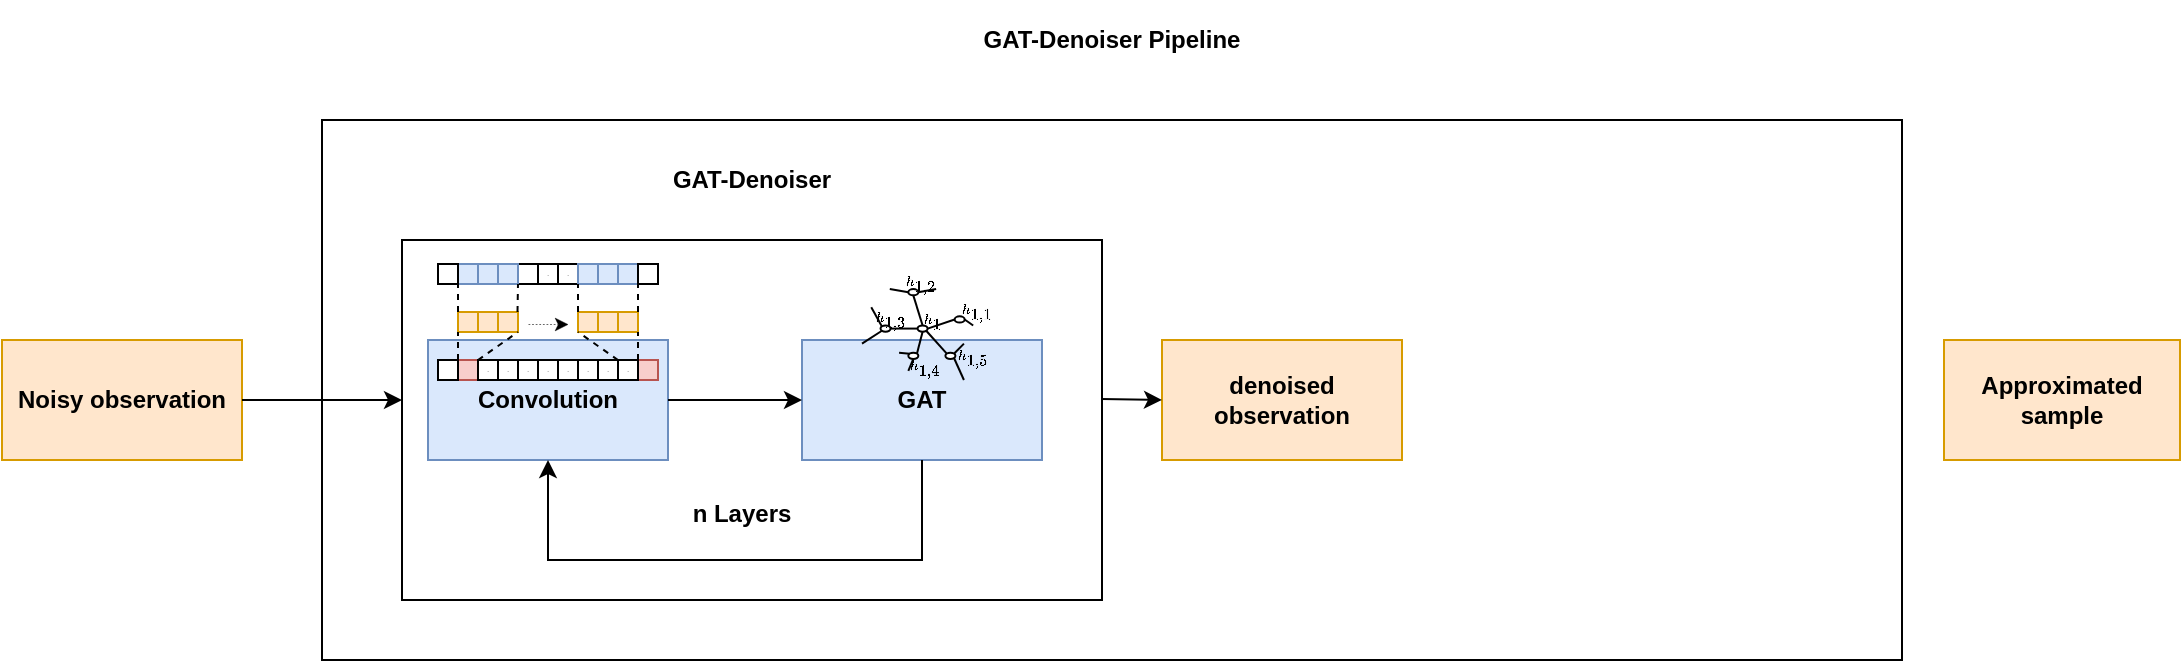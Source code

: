 <mxfile version="19.0.3" type="device"><diagram id="IVW-D5IY_ifht7UYDe2h" name="Seite-1"><mxGraphModel dx="2062" dy="1225" grid="1" gridSize="10" guides="1" tooltips="1" connect="1" arrows="1" fold="1" page="1" pageScale="1" pageWidth="827" pageHeight="1169" math="1" shadow="0"><root><mxCell id="0"/><mxCell id="1" parent="0"/><mxCell id="yXlWfUv92L7bOnYATOFU-22" value="" style="rounded=0;whiteSpace=wrap;html=1;fillColor=none;fontStyle=1" parent="1" vertex="1"><mxGeometry x="160" y="380" width="790" height="270" as="geometry"/></mxCell><mxCell id="yXlWfUv92L7bOnYATOFU-1" value="" style="rounded=0;whiteSpace=wrap;html=1;fillColor=none;fontStyle=1" parent="1" vertex="1"><mxGeometry x="200" y="440" width="350" height="180" as="geometry"/></mxCell><mxCell id="yXlWfUv92L7bOnYATOFU-4" value="Noisy observation" style="rounded=0;whiteSpace=wrap;html=1;fillColor=#ffe6cc;strokeColor=#d79b00;fontStyle=1" parent="1" vertex="1"><mxGeometry y="490" width="120" height="60" as="geometry"/></mxCell><mxCell id="yXlWfUv92L7bOnYATOFU-5" value="Convolution" style="rounded=0;whiteSpace=wrap;html=1;fillColor=#dae8fc;strokeColor=#6c8ebf;fontStyle=1" parent="1" vertex="1"><mxGeometry x="213" y="490" width="120" height="60" as="geometry"/></mxCell><mxCell id="yXlWfUv92L7bOnYATOFU-6" value="GAT" style="rounded=0;whiteSpace=wrap;html=1;fillColor=#dae8fc;strokeColor=#6c8ebf;fontStyle=1" parent="1" vertex="1"><mxGeometry x="400" y="490" width="120" height="60" as="geometry"/></mxCell><mxCell id="yXlWfUv92L7bOnYATOFU-7" value="GAT-Denoiser" style="text;html=1;strokeColor=none;fillColor=none;align=center;verticalAlign=middle;whiteSpace=wrap;rounded=0;fontStyle=1" parent="1" vertex="1"><mxGeometry x="275" y="390" width="200" height="40" as="geometry"/></mxCell><mxCell id="yXlWfUv92L7bOnYATOFU-8" value="denoised observation" style="rounded=0;whiteSpace=wrap;html=1;fillColor=#ffe6cc;strokeColor=#d79b00;fontStyle=1" parent="1" vertex="1"><mxGeometry x="580" y="490" width="120" height="60" as="geometry"/></mxCell><mxCell id="yXlWfUv92L7bOnYATOFU-9" value="" style="endArrow=classic;html=1;rounded=0;fontStyle=1" parent="1" source="yXlWfUv92L7bOnYATOFU-4" edge="1"><mxGeometry width="50" height="50" relative="1" as="geometry"><mxPoint x="310" y="540" as="sourcePoint"/><mxPoint x="200" y="520" as="targetPoint"/><Array as="points"/></mxGeometry></mxCell><mxCell id="yXlWfUv92L7bOnYATOFU-10" value="" style="endArrow=classic;html=1;rounded=0;fontSize=16;entryX=0;entryY=0.5;entryDx=0;entryDy=0;exitX=0.999;exitY=0.442;exitDx=0;exitDy=0;exitPerimeter=0;fontStyle=1" parent="1" source="yXlWfUv92L7bOnYATOFU-1" target="yXlWfUv92L7bOnYATOFU-8" edge="1"><mxGeometry width="50" height="50" relative="1" as="geometry"><mxPoint x="560" y="520" as="sourcePoint"/><mxPoint x="700" y="520" as="targetPoint"/><Array as="points"/></mxGeometry></mxCell><mxCell id="yXlWfUv92L7bOnYATOFU-11" value="" style="endArrow=classic;html=1;rounded=0;fontSize=16;exitX=1;exitY=0.5;exitDx=0;exitDy=0;entryX=0;entryY=0.5;entryDx=0;entryDy=0;fontStyle=1" parent="1" source="yXlWfUv92L7bOnYATOFU-5" target="yXlWfUv92L7bOnYATOFU-6" edge="1"><mxGeometry width="50" height="50" relative="1" as="geometry"><mxPoint x="200" y="500" as="sourcePoint"/><mxPoint x="250" y="450" as="targetPoint"/></mxGeometry></mxCell><mxCell id="yXlWfUv92L7bOnYATOFU-12" value="" style="endArrow=classic;html=1;rounded=0;fontSize=16;exitX=0.5;exitY=1;exitDx=0;exitDy=0;entryX=0.5;entryY=1;entryDx=0;entryDy=0;fontStyle=1" parent="1" source="yXlWfUv92L7bOnYATOFU-6" target="yXlWfUv92L7bOnYATOFU-5" edge="1"><mxGeometry width="50" height="50" relative="1" as="geometry"><mxPoint x="200" y="510" as="sourcePoint"/><mxPoint x="250" y="460" as="targetPoint"/><Array as="points"><mxPoint x="460" y="600"/><mxPoint x="273" y="600"/></Array></mxGeometry></mxCell><mxCell id="yXlWfUv92L7bOnYATOFU-13" value="&lt;font style=&quot;font-size: 12px;&quot;&gt;&lt;span&gt;n Layers&lt;/span&gt;&lt;/font&gt;" style="text;html=1;strokeColor=none;fillColor=none;align=center;verticalAlign=middle;whiteSpace=wrap;rounded=0;fontSize=16;fontStyle=1" parent="1" vertex="1"><mxGeometry x="340" y="560" width="60" height="30" as="geometry"/></mxCell><mxCell id="yXlWfUv92L7bOnYATOFU-18" value="Approximated&lt;br&gt;sample" style="rounded=0;whiteSpace=wrap;html=1;fillColor=#ffe6cc;strokeColor=#d79b00;fontStyle=1" parent="1" vertex="1"><mxGeometry x="971" y="490" width="118" height="60" as="geometry"/></mxCell><mxCell id="L75CUIQx_D65GM6t9KL9-1" value="GAT-Denoiser Pipeline" style="text;html=1;strokeColor=none;fillColor=none;align=center;verticalAlign=middle;whiteSpace=wrap;rounded=0;fontStyle=1" parent="1" vertex="1"><mxGeometry x="455" y="320" width="200" height="40" as="geometry"/></mxCell><mxCell id="4ta36hvxR8l-7cTQDMjX-27" value="" style="group;fontSize=7;" vertex="1" connectable="0" parent="1"><mxGeometry x="430" y="460" width="60" height="50" as="geometry"/></mxCell><mxCell id="4ta36hvxR8l-7cTQDMjX-1" value="" style="ellipse;whiteSpace=wrap;html=1;aspect=fixed;" vertex="1" parent="4ta36hvxR8l-7cTQDMjX-27"><mxGeometry x="23.166" y="4.545" width="5.0" height="3.125" as="geometry"/></mxCell><mxCell id="4ta36hvxR8l-7cTQDMjX-2" value="" style="ellipse;whiteSpace=wrap;html=1;aspect=fixed;" vertex="1" parent="4ta36hvxR8l-7cTQDMjX-27"><mxGeometry x="27.799" y="22.727" width="5.0" height="3.125" as="geometry"/></mxCell><mxCell id="4ta36hvxR8l-7cTQDMjX-3" value="" style="ellipse;whiteSpace=wrap;html=1;aspect=fixed;" vertex="1" parent="4ta36hvxR8l-7cTQDMjX-27"><mxGeometry x="9.266" y="22.727" width="5.0" height="3.125" as="geometry"/></mxCell><mxCell id="4ta36hvxR8l-7cTQDMjX-4" value="" style="ellipse;whiteSpace=wrap;html=1;aspect=fixed;" vertex="1" parent="4ta36hvxR8l-7cTQDMjX-27"><mxGeometry x="46.332" y="18.182" width="5.0" height="3.125" as="geometry"/></mxCell><mxCell id="4ta36hvxR8l-7cTQDMjX-5" value="" style="ellipse;whiteSpace=wrap;html=1;aspect=fixed;" vertex="1" parent="4ta36hvxR8l-7cTQDMjX-27"><mxGeometry x="23.166" y="36.364" width="5.0" height="3.125" as="geometry"/></mxCell><mxCell id="4ta36hvxR8l-7cTQDMjX-6" value="" style="ellipse;whiteSpace=wrap;html=1;aspect=fixed;" vertex="1" parent="4ta36hvxR8l-7cTQDMjX-27"><mxGeometry x="41.699" y="36.364" width="5.0" height="3.125" as="geometry"/></mxCell><mxCell id="4ta36hvxR8l-7cTQDMjX-7" value="" style="endArrow=none;html=1;rounded=0;entryX=1;entryY=1;entryDx=0;entryDy=0;exitX=0;exitY=0;exitDx=0;exitDy=0;" edge="1" parent="4ta36hvxR8l-7cTQDMjX-27" source="4ta36hvxR8l-7cTQDMjX-6" target="4ta36hvxR8l-7cTQDMjX-2"><mxGeometry width="50" height="50" relative="1" as="geometry"><mxPoint x="9.266" y="50" as="sourcePoint"/><mxPoint x="32.432" y="27.273" as="targetPoint"/></mxGeometry></mxCell><mxCell id="4ta36hvxR8l-7cTQDMjX-8" value="" style="endArrow=none;html=1;rounded=0;entryX=1;entryY=0.5;entryDx=0;entryDy=0;exitX=0;exitY=0.5;exitDx=0;exitDy=0;" edge="1" parent="4ta36hvxR8l-7cTQDMjX-27" source="4ta36hvxR8l-7cTQDMjX-4" target="4ta36hvxR8l-7cTQDMjX-2"><mxGeometry width="50" height="50" relative="1" as="geometry"><mxPoint x="47.011" y="41.575" as="sourcePoint"/><mxPoint x="36.387" y="31.153" as="targetPoint"/></mxGeometry></mxCell><mxCell id="4ta36hvxR8l-7cTQDMjX-9" value="" style="endArrow=none;html=1;rounded=0;entryX=0.5;entryY=0;entryDx=0;entryDy=0;exitX=0.5;exitY=1;exitDx=0;exitDy=0;" edge="1" parent="4ta36hvxR8l-7cTQDMjX-27" source="4ta36hvxR8l-7cTQDMjX-1" target="4ta36hvxR8l-7cTQDMjX-2"><mxGeometry width="50" height="50" relative="1" as="geometry"><mxPoint x="51.644" y="46.12" as="sourcePoint"/><mxPoint x="41.02" y="35.698" as="targetPoint"/></mxGeometry></mxCell><mxCell id="4ta36hvxR8l-7cTQDMjX-10" value="" style="endArrow=none;html=1;rounded=0;entryX=1;entryY=0.5;entryDx=0;entryDy=0;exitX=0;exitY=0.5;exitDx=0;exitDy=0;" edge="1" parent="4ta36hvxR8l-7cTQDMjX-27" source="4ta36hvxR8l-7cTQDMjX-2" target="4ta36hvxR8l-7cTQDMjX-3"><mxGeometry width="50" height="50" relative="1" as="geometry"><mxPoint x="56.277" y="50.666" as="sourcePoint"/><mxPoint x="45.654" y="40.243" as="targetPoint"/></mxGeometry></mxCell><mxCell id="4ta36hvxR8l-7cTQDMjX-11" value="" style="endArrow=none;html=1;rounded=0;entryX=1;entryY=0;entryDx=0;entryDy=0;exitX=0.5;exitY=1;exitDx=0;exitDy=0;" edge="1" parent="4ta36hvxR8l-7cTQDMjX-27" source="4ta36hvxR8l-7cTQDMjX-2" target="4ta36hvxR8l-7cTQDMjX-5"><mxGeometry width="50" height="50" relative="1" as="geometry"><mxPoint x="27.799" y="27.273" as="sourcePoint"/><mxPoint x="50.287" y="44.789" as="targetPoint"/></mxGeometry></mxCell><mxCell id="4ta36hvxR8l-7cTQDMjX-12" value="" style="endArrow=none;html=1;rounded=0;entryX=1;entryY=1;entryDx=0;entryDy=0;" edge="1" parent="4ta36hvxR8l-7cTQDMjX-27" target="4ta36hvxR8l-7cTQDMjX-6"><mxGeometry width="50" height="50" relative="1" as="geometry"><mxPoint x="50.965" y="50" as="sourcePoint"/><mxPoint x="54.92" y="49.334" as="targetPoint"/></mxGeometry></mxCell><mxCell id="4ta36hvxR8l-7cTQDMjX-13" value="" style="endArrow=none;html=1;rounded=0;entryX=0.5;entryY=1;entryDx=0;entryDy=0;" edge="1" parent="4ta36hvxR8l-7cTQDMjX-27" target="4ta36hvxR8l-7cTQDMjX-5"><mxGeometry width="50" height="50" relative="1" as="geometry"><mxPoint x="23.166" y="45.455" as="sourcePoint"/><mxPoint x="59.553" y="53.88" as="targetPoint"/></mxGeometry></mxCell><mxCell id="4ta36hvxR8l-7cTQDMjX-14" value="" style="endArrow=none;html=1;rounded=0;entryX=0;entryY=0;entryDx=0;entryDy=0;" edge="1" parent="4ta36hvxR8l-7cTQDMjX-27" target="4ta36hvxR8l-7cTQDMjX-5"><mxGeometry width="50" height="50" relative="1" as="geometry"><mxPoint x="18.533" y="36.364" as="sourcePoint"/><mxPoint x="64.186" y="58.425" as="targetPoint"/></mxGeometry></mxCell><mxCell id="4ta36hvxR8l-7cTQDMjX-15" value="" style="endArrow=none;html=1;rounded=0;entryX=0;entryY=0;entryDx=0;entryDy=0;" edge="1" parent="4ta36hvxR8l-7cTQDMjX-27" target="4ta36hvxR8l-7cTQDMjX-3"><mxGeometry width="50" height="50" relative="1" as="geometry"><mxPoint x="4.633" y="13.636" as="sourcePoint"/><mxPoint x="68.82" y="62.971" as="targetPoint"/></mxGeometry></mxCell><mxCell id="4ta36hvxR8l-7cTQDMjX-16" value="" style="endArrow=none;html=1;rounded=0;entryX=0;entryY=1;entryDx=0;entryDy=0;" edge="1" parent="4ta36hvxR8l-7cTQDMjX-27" target="4ta36hvxR8l-7cTQDMjX-3"><mxGeometry width="50" height="50" relative="1" as="geometry"><mxPoint y="31.818" as="sourcePoint"/><mxPoint x="73.453" y="67.516" as="targetPoint"/></mxGeometry></mxCell><mxCell id="4ta36hvxR8l-7cTQDMjX-17" value="" style="endArrow=none;html=1;rounded=0;entryX=1;entryY=0.5;entryDx=0;entryDy=0;" edge="1" parent="4ta36hvxR8l-7cTQDMjX-27" target="4ta36hvxR8l-7cTQDMjX-4"><mxGeometry width="50" height="50" relative="1" as="geometry"><mxPoint x="55.598" y="22.727" as="sourcePoint"/><mxPoint x="78.086" y="72.062" as="targetPoint"/></mxGeometry></mxCell><mxCell id="4ta36hvxR8l-7cTQDMjX-18" value="" style="endArrow=none;html=1;rounded=0;entryX=1;entryY=0.5;entryDx=0;entryDy=0;" edge="1" parent="4ta36hvxR8l-7cTQDMjX-27" target="4ta36hvxR8l-7cTQDMjX-1"><mxGeometry width="50" height="50" relative="1" as="geometry"><mxPoint x="37.066" y="4.545" as="sourcePoint"/><mxPoint x="82.719" y="76.607" as="targetPoint"/></mxGeometry></mxCell><mxCell id="4ta36hvxR8l-7cTQDMjX-19" value="" style="endArrow=none;html=1;rounded=0;entryX=0;entryY=0.5;entryDx=0;entryDy=0;" edge="1" parent="4ta36hvxR8l-7cTQDMjX-27" target="4ta36hvxR8l-7cTQDMjX-1"><mxGeometry width="50" height="50" relative="1" as="geometry"><mxPoint x="13.9" y="4.545" as="sourcePoint"/><mxPoint x="87.352" y="81.153" as="targetPoint"/></mxGeometry></mxCell><mxCell id="4ta36hvxR8l-7cTQDMjX-20" value="" style="endArrow=none;html=1;rounded=0;entryX=1;entryY=0;entryDx=0;entryDy=0;" edge="1" parent="4ta36hvxR8l-7cTQDMjX-27" target="4ta36hvxR8l-7cTQDMjX-6"><mxGeometry width="50" height="50" relative="1" as="geometry"><mxPoint x="50.965" y="31.818" as="sourcePoint"/><mxPoint x="91.986" y="85.698" as="targetPoint"/></mxGeometry></mxCell><mxCell id="4ta36hvxR8l-7cTQDMjX-21" value="&lt;div style=&quot;font-size: 6px;&quot;&gt;$$h_1$$&lt;/div&gt;" style="rounded=0;whiteSpace=wrap;html=1;strokeColor=none;fillColor=none;fontSize=6;" vertex="1" parent="4ta36hvxR8l-7cTQDMjX-27"><mxGeometry x="32.432" y="18.182" width="6.255" height="4.545" as="geometry"/></mxCell><mxCell id="4ta36hvxR8l-7cTQDMjX-22" value="&lt;div style=&quot;font-size: 6px;&quot;&gt;$$h_{1,1}$$&lt;/div&gt;" style="rounded=0;whiteSpace=wrap;html=1;strokeColor=none;fillColor=none;fontSize=6;" vertex="1" parent="4ta36hvxR8l-7cTQDMjX-27"><mxGeometry x="53.745" y="13.636" width="6.255" height="4.545" as="geometry"/></mxCell><mxCell id="4ta36hvxR8l-7cTQDMjX-23" value="&lt;div style=&quot;font-size: 6px;&quot;&gt;$$h_{1,2}$$&lt;/div&gt;" style="rounded=0;whiteSpace=wrap;html=1;strokeColor=none;fillColor=none;fontSize=6;" vertex="1" parent="4ta36hvxR8l-7cTQDMjX-27"><mxGeometry x="26.178" width="6.255" height="4.545" as="geometry"/></mxCell><mxCell id="4ta36hvxR8l-7cTQDMjX-24" value="&lt;div style=&quot;font-size: 6px;&quot;&gt;$$h_{1,3}$$&lt;/div&gt;" style="rounded=0;whiteSpace=wrap;html=1;strokeColor=none;fillColor=none;fontSize=6;" vertex="1" parent="4ta36hvxR8l-7cTQDMjX-27"><mxGeometry x="11.351" y="17.727" width="6.255" height="4.545" as="geometry"/></mxCell><mxCell id="4ta36hvxR8l-7cTQDMjX-25" value="&lt;div style=&quot;font-size: 6px;&quot;&gt;$$h_{1,4}$$&lt;/div&gt;" style="rounded=0;whiteSpace=wrap;html=1;strokeColor=none;fillColor=none;fontSize=6;" vertex="1" parent="4ta36hvxR8l-7cTQDMjX-27"><mxGeometry x="28.263" y="41.364" width="6.255" height="4.545" as="geometry"/></mxCell><mxCell id="4ta36hvxR8l-7cTQDMjX-26" value="&lt;div style=&quot;font-size: 6px;&quot;&gt;$$h_{1,5}$$&lt;/div&gt;" style="rounded=0;whiteSpace=wrap;html=1;strokeColor=none;fillColor=none;fontSize=6;" vertex="1" parent="4ta36hvxR8l-7cTQDMjX-27"><mxGeometry x="52.124" y="36.818" width="6.255" height="4.545" as="geometry"/></mxCell><mxCell id="4ta36hvxR8l-7cTQDMjX-148" value="" style="group" vertex="1" connectable="0" parent="1"><mxGeometry x="218" y="452" width="110" height="58" as="geometry"/></mxCell><mxCell id="4ta36hvxR8l-7cTQDMjX-108" value="" style="whiteSpace=wrap;html=1;aspect=fixed;fontSize=3;" vertex="1" parent="4ta36hvxR8l-7cTQDMjX-148"><mxGeometry x="40" width="10" height="10" as="geometry"/></mxCell><mxCell id="4ta36hvxR8l-7cTQDMjX-109" value="" style="whiteSpace=wrap;html=1;aspect=fixed;fillColor=#dae8fc;strokeColor=#6c8ebf;fontSize=3;" vertex="1" parent="4ta36hvxR8l-7cTQDMjX-148"><mxGeometry x="10" width="10" height="10" as="geometry"/></mxCell><mxCell id="4ta36hvxR8l-7cTQDMjX-110" value="" style="whiteSpace=wrap;html=1;aspect=fixed;fillColor=#dae8fc;strokeColor=#6c8ebf;fontSize=3;" vertex="1" parent="4ta36hvxR8l-7cTQDMjX-148"><mxGeometry x="20" width="10" height="10" as="geometry"/></mxCell><mxCell id="4ta36hvxR8l-7cTQDMjX-111" value="" style="whiteSpace=wrap;html=1;aspect=fixed;fillColor=#dae8fc;strokeColor=#6c8ebf;fontSize=3;" vertex="1" parent="4ta36hvxR8l-7cTQDMjX-148"><mxGeometry x="30" width="10" height="10" as="geometry"/></mxCell><mxCell id="4ta36hvxR8l-7cTQDMjX-112" value="." style="whiteSpace=wrap;html=1;aspect=fixed;fontSize=3;" vertex="1" parent="4ta36hvxR8l-7cTQDMjX-148"><mxGeometry x="50" width="10" height="10" as="geometry"/></mxCell><mxCell id="4ta36hvxR8l-7cTQDMjX-113" value="." style="whiteSpace=wrap;html=1;aspect=fixed;fontSize=3;" vertex="1" parent="4ta36hvxR8l-7cTQDMjX-148"><mxGeometry x="60" width="10" height="10" as="geometry"/></mxCell><mxCell id="4ta36hvxR8l-7cTQDMjX-114" value="" style="whiteSpace=wrap;html=1;aspect=fixed;fillColor=#dae8fc;strokeColor=#6c8ebf;fontSize=3;" vertex="1" parent="4ta36hvxR8l-7cTQDMjX-148"><mxGeometry x="70" width="10" height="10" as="geometry"/></mxCell><mxCell id="4ta36hvxR8l-7cTQDMjX-115" value="" style="whiteSpace=wrap;html=1;aspect=fixed;fillColor=#dae8fc;strokeColor=#6c8ebf;fontSize=3;" vertex="1" parent="4ta36hvxR8l-7cTQDMjX-148"><mxGeometry x="80" width="10" height="10" as="geometry"/></mxCell><mxCell id="4ta36hvxR8l-7cTQDMjX-116" value="" style="whiteSpace=wrap;html=1;aspect=fixed;fillColor=#dae8fc;strokeColor=#6c8ebf;fontSize=3;" vertex="1" parent="4ta36hvxR8l-7cTQDMjX-148"><mxGeometry x="90" width="10" height="10" as="geometry"/></mxCell><mxCell id="4ta36hvxR8l-7cTQDMjX-117" value="" style="whiteSpace=wrap;html=1;aspect=fixed;fillColor=#ffe6cc;strokeColor=#d79b00;fontSize=3;" vertex="1" parent="4ta36hvxR8l-7cTQDMjX-148"><mxGeometry x="10" y="24" width="10" height="10" as="geometry"/></mxCell><mxCell id="4ta36hvxR8l-7cTQDMjX-118" value="" style="whiteSpace=wrap;html=1;aspect=fixed;fillColor=#ffe6cc;strokeColor=#d79b00;fontSize=3;" vertex="1" parent="4ta36hvxR8l-7cTQDMjX-148"><mxGeometry x="20" y="24" width="10" height="10" as="geometry"/></mxCell><mxCell id="4ta36hvxR8l-7cTQDMjX-119" value="" style="whiteSpace=wrap;html=1;aspect=fixed;fillColor=#ffe6cc;strokeColor=#d79b00;fontSize=3;" vertex="1" parent="4ta36hvxR8l-7cTQDMjX-148"><mxGeometry x="30" y="24" width="10" height="10" as="geometry"/></mxCell><mxCell id="4ta36hvxR8l-7cTQDMjX-120" value="" style="whiteSpace=wrap;html=1;aspect=fixed;fillColor=#f8cecc;strokeColor=#b85450;fontSize=3;" vertex="1" parent="4ta36hvxR8l-7cTQDMjX-148"><mxGeometry x="10" y="48" width="10" height="10" as="geometry"/></mxCell><mxCell id="4ta36hvxR8l-7cTQDMjX-121" value="." style="whiteSpace=wrap;html=1;aspect=fixed;fontSize=3;" vertex="1" parent="4ta36hvxR8l-7cTQDMjX-148"><mxGeometry x="20" y="48" width="10" height="10" as="geometry"/></mxCell><mxCell id="4ta36hvxR8l-7cTQDMjX-122" value="." style="whiteSpace=wrap;html=1;aspect=fixed;fontSize=3;" vertex="1" parent="4ta36hvxR8l-7cTQDMjX-148"><mxGeometry x="30" y="48" width="10" height="10" as="geometry"/></mxCell><mxCell id="4ta36hvxR8l-7cTQDMjX-123" value="." style="whiteSpace=wrap;html=1;aspect=fixed;fontSize=3;" vertex="1" parent="4ta36hvxR8l-7cTQDMjX-148"><mxGeometry x="40" y="48" width="10" height="10" as="geometry"/></mxCell><mxCell id="4ta36hvxR8l-7cTQDMjX-124" value="." style="whiteSpace=wrap;html=1;aspect=fixed;fontSize=3;" vertex="1" parent="4ta36hvxR8l-7cTQDMjX-148"><mxGeometry x="50" y="48" width="10" height="10" as="geometry"/></mxCell><mxCell id="4ta36hvxR8l-7cTQDMjX-125" value="" style="endArrow=none;dashed=1;html=1;rounded=0;entryX=1;entryY=1;entryDx=0;entryDy=0;exitX=0;exitY=0;exitDx=0;exitDy=0;fontSize=3;" edge="1" parent="4ta36hvxR8l-7cTQDMjX-148" source="4ta36hvxR8l-7cTQDMjX-117" target="4ta36hvxR8l-7cTQDMjX-141"><mxGeometry width="50" height="50" relative="1" as="geometry"><mxPoint x="30" y="78" as="sourcePoint"/><mxPoint x="42.5" y="63" as="targetPoint"/></mxGeometry></mxCell><mxCell id="4ta36hvxR8l-7cTQDMjX-126" value="" style="endArrow=none;dashed=1;html=1;rounded=0;entryX=1;entryY=1;entryDx=0;entryDy=0;fontSize=3;" edge="1" parent="4ta36hvxR8l-7cTQDMjX-148" target="4ta36hvxR8l-7cTQDMjX-111"><mxGeometry width="50" height="50" relative="1" as="geometry"><mxPoint x="39.75" y="24.0" as="sourcePoint"/><mxPoint x="39.75" y="12.0" as="targetPoint"/></mxGeometry></mxCell><mxCell id="4ta36hvxR8l-7cTQDMjX-127" value="" style="endArrow=none;dashed=1;html=1;rounded=0;entryX=0;entryY=1;entryDx=0;entryDy=0;exitX=0;exitY=0;exitDx=0;exitDy=0;fontSize=3;" edge="1" parent="4ta36hvxR8l-7cTQDMjX-148" source="4ta36hvxR8l-7cTQDMjX-120" target="4ta36hvxR8l-7cTQDMjX-117"><mxGeometry width="50" height="50" relative="1" as="geometry"><mxPoint x="10" y="72" as="sourcePoint"/><mxPoint x="10" y="48" as="targetPoint"/></mxGeometry></mxCell><mxCell id="4ta36hvxR8l-7cTQDMjX-128" value="" style="endArrow=none;dashed=1;html=1;rounded=0;exitX=0;exitY=0;exitDx=0;exitDy=0;entryX=1;entryY=1;entryDx=0;entryDy=0;fontSize=3;" edge="1" parent="4ta36hvxR8l-7cTQDMjX-148" source="4ta36hvxR8l-7cTQDMjX-121" target="4ta36hvxR8l-7cTQDMjX-119"><mxGeometry width="50" height="50" relative="1" as="geometry"><mxPoint x="50" y="73.5" as="sourcePoint"/><mxPoint x="40" y="48" as="targetPoint"/></mxGeometry></mxCell><mxCell id="4ta36hvxR8l-7cTQDMjX-129" value="" style="shape=image;verticalLabelPosition=bottom;labelBackgroundColor=default;verticalAlign=top;aspect=fixed;imageAspect=0;image=https://upload.wikimedia.org/wikipedia/commons/thumb/e/e7/Greek_uc_sigma.svg/1200px-Greek_uc_sigma.svg.png;fontSize=3;" vertex="1" parent="4ta36hvxR8l-7cTQDMjX-148"><mxGeometry x="11.25" y="39" width="7.5" height="7.5" as="geometry"/></mxCell><mxCell id="4ta36hvxR8l-7cTQDMjX-130" value="" style="endArrow=classic;html=1;rounded=0;dashed=1;fontSize=3;strokeWidth=0.3;" edge="1" parent="4ta36hvxR8l-7cTQDMjX-148"><mxGeometry width="50" height="50" relative="1" as="geometry"><mxPoint x="45" y="30.0" as="sourcePoint"/><mxPoint x="65" y="30.0" as="targetPoint"/></mxGeometry></mxCell><mxCell id="4ta36hvxR8l-7cTQDMjX-131" value="" style="whiteSpace=wrap;html=1;aspect=fixed;fontSize=3;" vertex="1" parent="4ta36hvxR8l-7cTQDMjX-148"><mxGeometry y="48" width="10" height="10" as="geometry"/></mxCell><mxCell id="4ta36hvxR8l-7cTQDMjX-132" value="" style="whiteSpace=wrap;html=1;aspect=fixed;fillColor=#f8cecc;strokeColor=#b85450;fontSize=3;" vertex="1" parent="4ta36hvxR8l-7cTQDMjX-148"><mxGeometry x="100" y="48" width="10" height="10" as="geometry"/></mxCell><mxCell id="4ta36hvxR8l-7cTQDMjX-133" value="" style="whiteSpace=wrap;html=1;aspect=fixed;fillColor=#ffe6cc;strokeColor=#d79b00;fontSize=3;" vertex="1" parent="4ta36hvxR8l-7cTQDMjX-148"><mxGeometry x="70" y="24" width="10" height="10" as="geometry"/></mxCell><mxCell id="4ta36hvxR8l-7cTQDMjX-134" value="" style="whiteSpace=wrap;html=1;aspect=fixed;fillColor=#ffe6cc;strokeColor=#d79b00;fontSize=3;" vertex="1" parent="4ta36hvxR8l-7cTQDMjX-148"><mxGeometry x="80" y="24" width="10" height="10" as="geometry"/></mxCell><mxCell id="4ta36hvxR8l-7cTQDMjX-135" value="" style="whiteSpace=wrap;html=1;aspect=fixed;fillColor=#ffe6cc;strokeColor=#d79b00;fontSize=3;" vertex="1" parent="4ta36hvxR8l-7cTQDMjX-148"><mxGeometry x="90" y="24" width="10" height="10" as="geometry"/></mxCell><mxCell id="4ta36hvxR8l-7cTQDMjX-136" value="" style="endArrow=none;dashed=1;html=1;rounded=0;entryX=0;entryY=1;entryDx=0;entryDy=0;exitX=0;exitY=0;exitDx=0;exitDy=0;fontSize=3;" edge="1" parent="4ta36hvxR8l-7cTQDMjX-148" source="4ta36hvxR8l-7cTQDMjX-133" target="4ta36hvxR8l-7cTQDMjX-114"><mxGeometry width="50" height="50" relative="1" as="geometry"><mxPoint x="60" y="36" as="sourcePoint"/><mxPoint x="60" y="13.5" as="targetPoint"/></mxGeometry></mxCell><mxCell id="4ta36hvxR8l-7cTQDMjX-137" value="" style="endArrow=none;dashed=1;html=1;rounded=0;entryX=0;entryY=1;entryDx=0;entryDy=0;exitX=1;exitY=0;exitDx=0;exitDy=0;fontSize=3;" edge="1" parent="4ta36hvxR8l-7cTQDMjX-148" source="4ta36hvxR8l-7cTQDMjX-135" target="4ta36hvxR8l-7cTQDMjX-142"><mxGeometry width="50" height="50" relative="1" as="geometry"><mxPoint x="90" y="36" as="sourcePoint"/><mxPoint x="89.75" y="13.5" as="targetPoint"/></mxGeometry></mxCell><mxCell id="4ta36hvxR8l-7cTQDMjX-138" value="" style="endArrow=none;dashed=1;html=1;rounded=0;entryX=0;entryY=1;entryDx=0;entryDy=0;exitX=0;exitY=0;exitDx=0;exitDy=0;fontSize=3;" edge="1" parent="4ta36hvxR8l-7cTQDMjX-148" source="4ta36hvxR8l-7cTQDMjX-143" target="4ta36hvxR8l-7cTQDMjX-133"><mxGeometry width="50" height="50" relative="1" as="geometry"><mxPoint x="60" y="72" as="sourcePoint"/><mxPoint x="60" y="49.5" as="targetPoint"/></mxGeometry></mxCell><mxCell id="4ta36hvxR8l-7cTQDMjX-139" value="" style="endArrow=none;dashed=1;html=1;rounded=0;entryX=1;entryY=1;entryDx=0;entryDy=0;exitX=0;exitY=0;exitDx=0;exitDy=0;fontSize=3;" edge="1" parent="4ta36hvxR8l-7cTQDMjX-148" source="4ta36hvxR8l-7cTQDMjX-132" target="4ta36hvxR8l-7cTQDMjX-135"><mxGeometry width="50" height="50" relative="1" as="geometry"><mxPoint x="62.5" y="75" as="sourcePoint"/><mxPoint x="62.5" y="51" as="targetPoint"/></mxGeometry></mxCell><mxCell id="4ta36hvxR8l-7cTQDMjX-140" value="" style="shape=image;verticalLabelPosition=bottom;labelBackgroundColor=default;verticalAlign=top;aspect=fixed;imageAspect=0;image=https://upload.wikimedia.org/wikipedia/commons/thumb/e/e7/Greek_uc_sigma.svg/1200px-Greek_uc_sigma.svg.png;fontSize=3;" vertex="1" parent="4ta36hvxR8l-7cTQDMjX-148"><mxGeometry x="90" y="39" width="7.5" height="7.5" as="geometry"/></mxCell><mxCell id="4ta36hvxR8l-7cTQDMjX-141" value="" style="whiteSpace=wrap;html=1;aspect=fixed;fontSize=3;" vertex="1" parent="4ta36hvxR8l-7cTQDMjX-148"><mxGeometry width="10" height="10" as="geometry"/></mxCell><mxCell id="4ta36hvxR8l-7cTQDMjX-142" value="" style="whiteSpace=wrap;html=1;aspect=fixed;fontSize=3;" vertex="1" parent="4ta36hvxR8l-7cTQDMjX-148"><mxGeometry x="100" width="10" height="10" as="geometry"/></mxCell><mxCell id="4ta36hvxR8l-7cTQDMjX-143" value="." style="whiteSpace=wrap;html=1;aspect=fixed;fontSize=3;" vertex="1" parent="4ta36hvxR8l-7cTQDMjX-148"><mxGeometry x="90" y="48" width="10" height="10" as="geometry"/></mxCell><mxCell id="4ta36hvxR8l-7cTQDMjX-144" value="." style="whiteSpace=wrap;html=1;aspect=fixed;fontSize=3;" vertex="1" parent="4ta36hvxR8l-7cTQDMjX-148"><mxGeometry x="80" y="48" width="10" height="10" as="geometry"/></mxCell><mxCell id="4ta36hvxR8l-7cTQDMjX-145" value="." style="whiteSpace=wrap;html=1;aspect=fixed;fontSize=3;" vertex="1" parent="4ta36hvxR8l-7cTQDMjX-148"><mxGeometry x="70" y="48" width="10" height="10" as="geometry"/></mxCell><mxCell id="4ta36hvxR8l-7cTQDMjX-146" value="." style="whiteSpace=wrap;html=1;aspect=fixed;fontSize=3;" vertex="1" parent="4ta36hvxR8l-7cTQDMjX-148"><mxGeometry x="60" y="48" width="10" height="10" as="geometry"/></mxCell></root></mxGraphModel></diagram></mxfile>